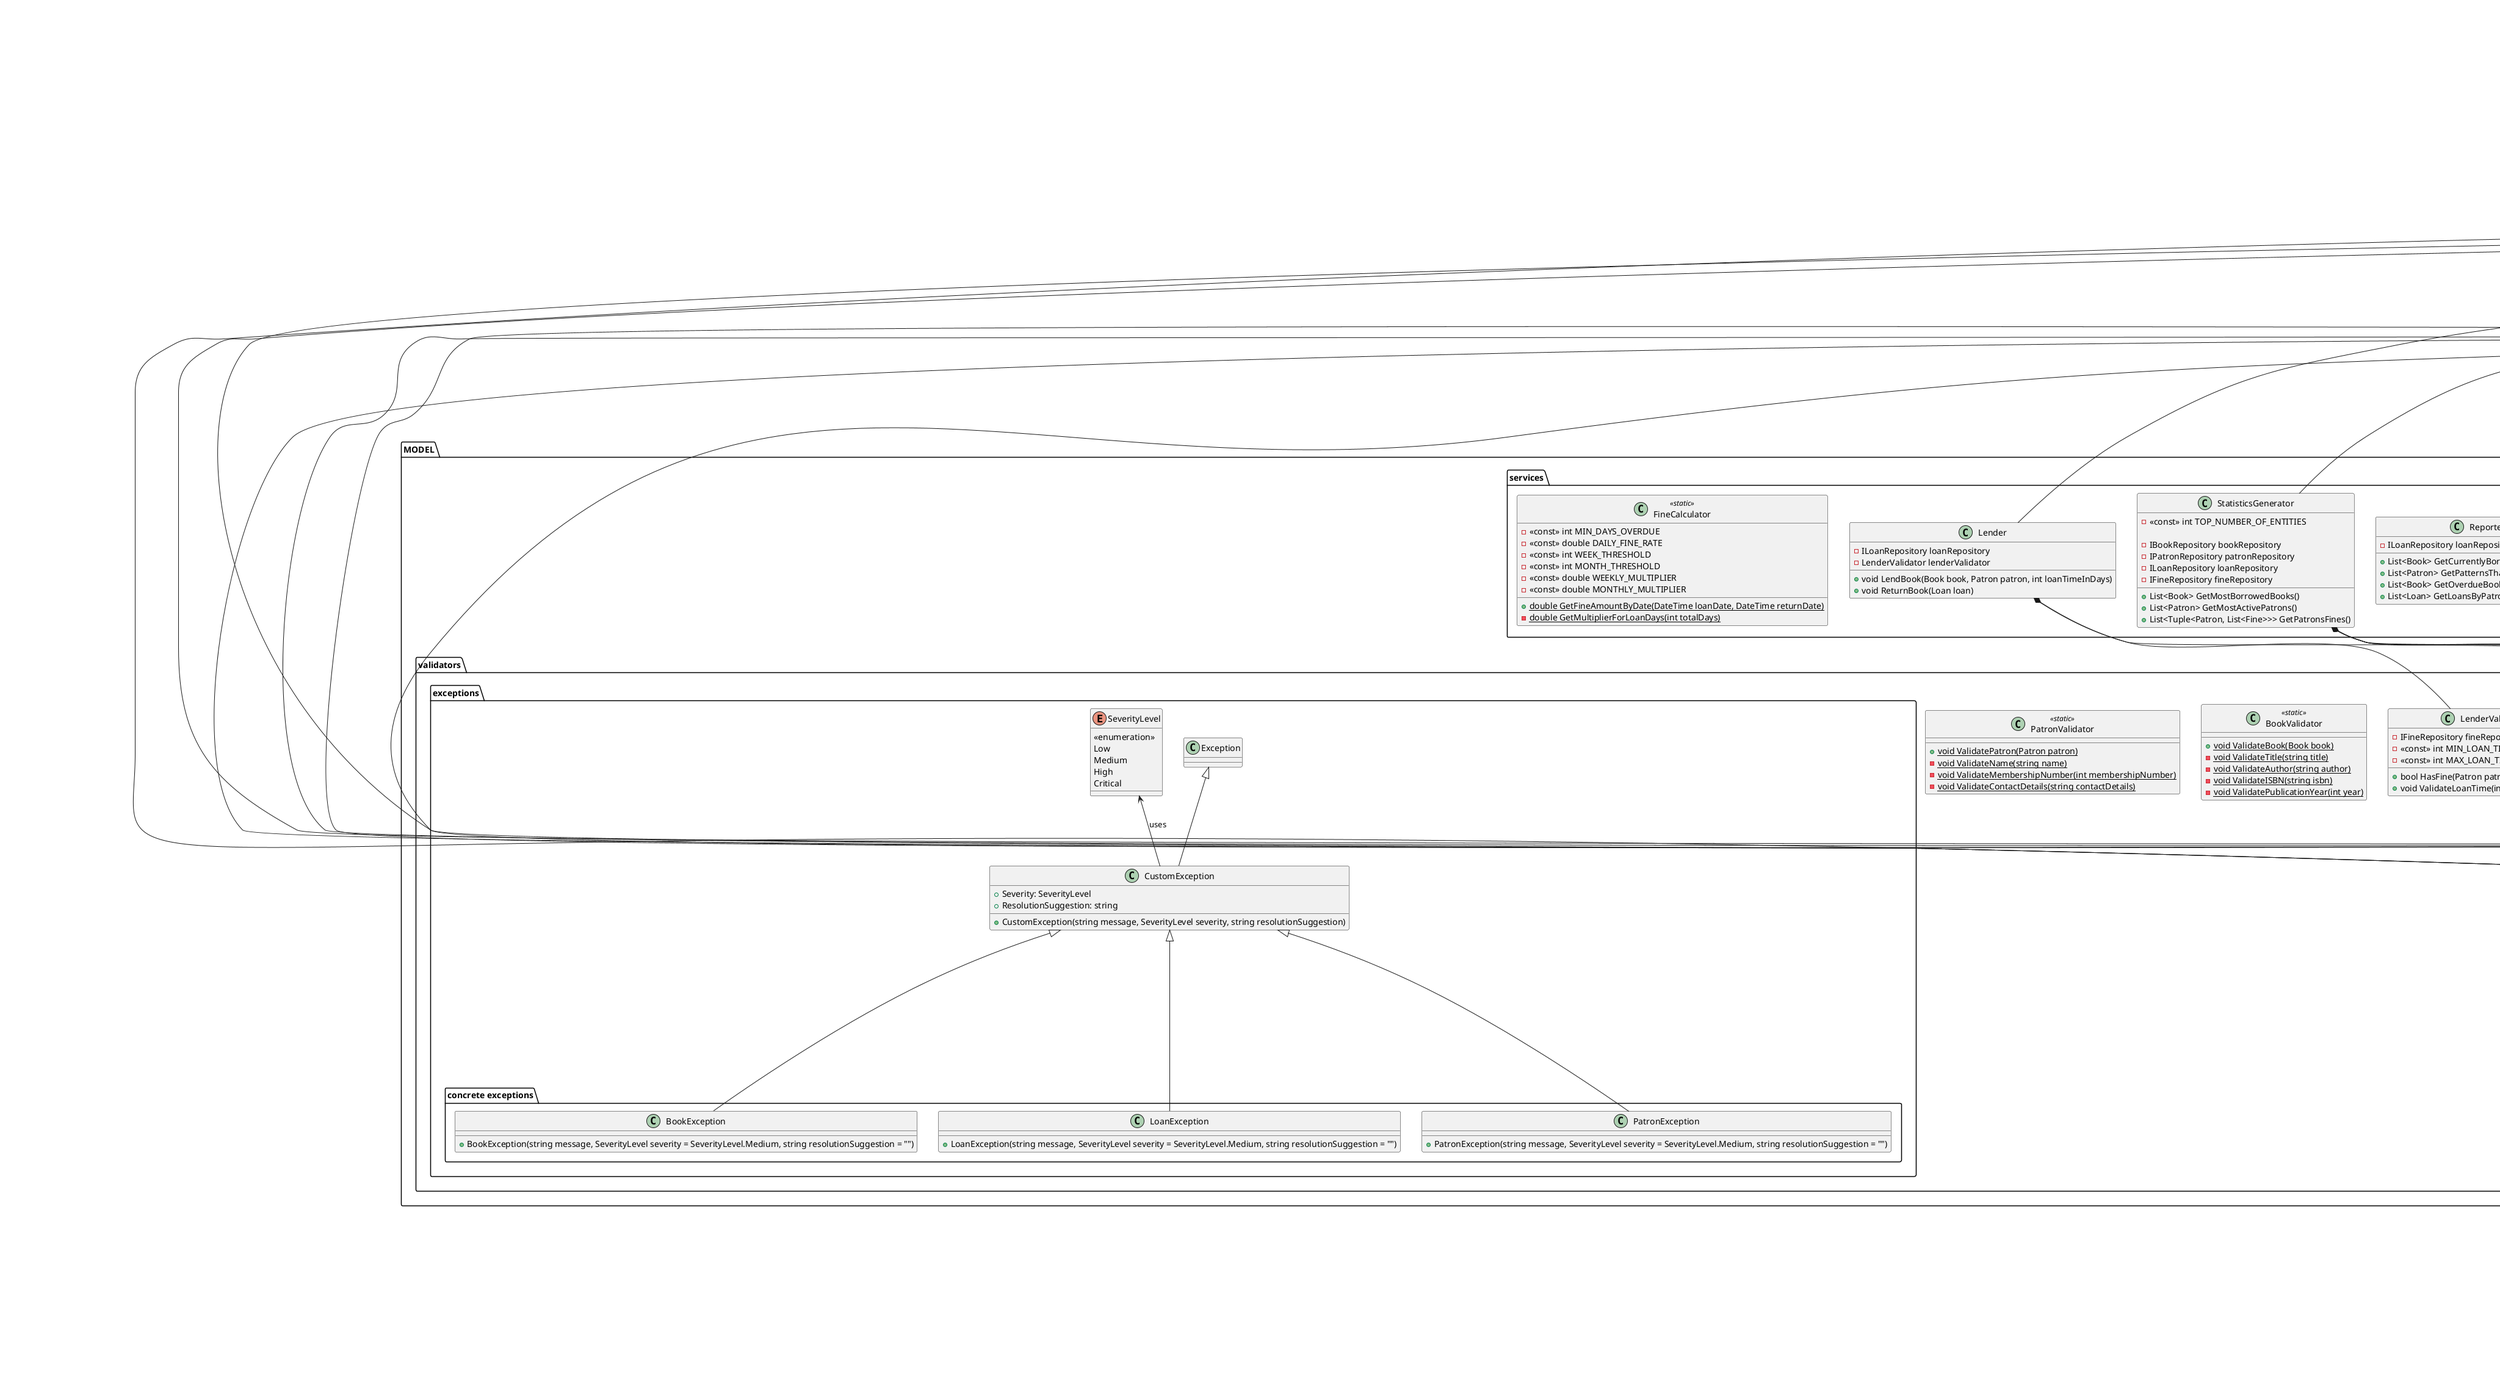 @startuml Luiggy Mamani - Library Management Systems

package "MODEL" {

    package "models" {
        abstract class EntityBase {
            +Guid Id
        }

        class Book extends EntityBase {
            +string Title
            +string Author
            +string ISBN
            +string Genre
            +int PublicationYear
        }

        class Patron extends EntityBase {
            +string Name
            +int MembershipNumber
            +string ContactDetails
        }

        class Loan extends EntityBase {
            +Book Book
            +Patron Patron
            +DateTime LoanDate
            +DateTime ReturnDate
            +bool WasReturn
        }

        class Fine extends EntityBase {
            +Loan Loan
            +double FineAmount
            +bool WasPayed
        }
    }

    package "repositories" {
        interface IRepository<T extends EntityBase> {
            +bool Save(T item)
            +bool Update(T item)
            +bool Delete(T item)
            +T GetById(Guid itemId)
            +List<T> GetAll()
        }

        abstract class BaseRepository <T extends EntityBase> implements IRepository<T> {
            +Dictionary<Guid, T> Data
            +bool Save(T item)
            +bool Update(T item)
            +bool Delete(T item)
            +T GetById(Guid itemId)
            +List<T> GetAll()
        }

        interface IBookRepository extends IRepository<Book> {
            +Book GetByTitle(string title)
            +Book GetByAuthor(string author)
            +Book GetByISBN(string ISBN)
            +List<Book> GetBooksByGenre(string genre)
        }

        class BookRepository extends BaseRepository<Book> implements IBookRepository {
            +Book GetByTitle(string title)
            +Book GetByAuthor(string author)
            +Book GetByISBN(string ISBN)
            +List<Book> GetBooksByGenre(string genre)
        }

        interface IPatronRepository extends IRepository<Patron> {
            +Patron GetByName(string name)
            +Patron GetByMembershipNumber(int membershipNumber)
        }

        class PatronRepository extends BaseRepository<Patron> implements IPatronRepository {
            +Patron GetByName(string name)
            +Patron GetByMembershipNumber(int membershipNumber)
        }

        interface ILoanRepository extends IRepository<Loan> {
            +List<Loan> GetCurrentlyLoads()
            +List<Loan> GetOverdueLoads()
            +List<Loan> GetLoansByPatron(Patron patron)
            +List<Loan> GetActiveLoansByPatron(Patron patron)
        }

        class LoanRepository extends BaseRepository<Loan> implements ILoanRepository {
            +List<Loan> GetCurrentlyLoads()
            +List<Loan> GetOverdueLoads()
            +List<Loan> GetLoansByPatron(Patron patron)
            +List<Loan> GetActiveLoansByPatron(Patron patron)
        }

        interface IFineRepository extends IRepository<Fine> {
            +Fine GetByLoan(Loan loan)
            +List<Fine> GetFinesByPatron(Patron patron)
            +List<Fine> GetActiveFines()
        }

        class FineRepository extends BaseRepository<Fine> implements IFineRepository {
            +Fine GetByLoan(Loan loan)
            +List<Fine> GetFinesByPatron(Patron patron)
            +List<Fine> GetActiveFines()
        }
    }

    package "validators" {

        package "exceptions" {
            enum SeverityLevel {
                <<enumeration>>
                Low
                Medium
                High
                Critical
            }

            package "concrete exceptions" {
                class BookException {
                    +BookException(string message, SeverityLevel severity = SeverityLevel.Medium, string resolutionSuggestion = "")
                }

                class LoanException {
                    +LoanException(string message, SeverityLevel severity = SeverityLevel.Medium, string resolutionSuggestion = "")
                }

                class PatronException {
                    +PatronException(string message, SeverityLevel severity = SeverityLevel.Medium, string resolutionSuggestion = "")
                }
            }

            class CustomException {
                +Severity: SeverityLevel
                +ResolutionSuggestion: string
                +CustomException(string message, SeverityLevel severity, string resolutionSuggestion)
            }

            Exception <|-- CustomException
            CustomException <|-- BookException
            CustomException <|-- LoanException
            CustomException <|-- PatronException

            SeverityLevel <-- CustomException : uses
        }

        class BookValidator <<static>> {
            +{static} void ValidateBook(Book book)
            - {static} void ValidateTitle(string title)
            - {static} void ValidateAuthor(string author)
            - {static} void ValidateISBN(string isbn)
            - {static} void ValidatePublicationYear(int year)
        }

        class PatronValidator <<static>> {
            +{static} void ValidatePatron(Patron patron)
            - {static} void ValidateName(string name)
            - {static} void ValidateMembershipNumber(int membershipNumber)
            - {static} void ValidateContactDetails(string contactDetails)
        }

        class LenderValidator {
            - IFineRepository fineRepository
            - <<const>> int MIN_LOAN_TIME
            - <<const>> int MAX_LOAN_TIME

            +bool HasFine(Patron patron)
            +void ValidateLoanTime(int loanTimeInDays)
        }
    
        LenderValidator *-- IFineRepository
    }

    package "services" {
        class StatisticsGenerator {
            - <<const>> int TOP_NUMBER_OF_ENTITIES

            - IBookRepository bookRepository
            - IPatronRepository patronRepository
            - ILoanRepository loanRepository
            - IFineRepository fineRepository

            +List<Book> GetMostBorrowedBooks()
            +List<Patron> GetMostActivePatrons()
            +List<Tuple<Patron, List<Fine>>> GetPatronsFines()
        }

        StatisticsGenerator *-- IBookRepository
        StatisticsGenerator *-- IPatronRepository
        StatisticsGenerator *-- ILoanRepository
        StatisticsGenerator *-- IFineRepository

        class Reporter {
            - ILoanRepository loanRepository

            +List<Book> GetCurrentlyBorrowedBooks()
            +List<Patron> GetPatternsThatBorrowedBooks()
            +List<Book> GetOverdueBooks()
            +List<Loan> GetLoansByPatron(Patron patron)
        }

        Reporter *-- ILoanRepository

        class Lender {
            - ILoanRepository loanRepository
            - LenderValidator lenderValidator

            +void LendBook(Book book, Patron patron, int loanTimeInDays)
            +void ReturnBook(Loan loan)
        }

        Lender *-- ILoanRepository
        Lender *-- LenderValidator

        class DebtManager {
            - ILoanRepository loanRepository
            - IFineRepository fineRepository

            - Fine CreateFine(Loan loan)
            +void CreateDebtsAutomatically()
            +void MarkAsPaid(Fine fine)
        }

        DebtManager *-- ILoanRepository
        DebtManager *-- IFineRepository

        class FineCalculator <<static>> {
            - <<const>> int MIN_DAYS_OVERDUE
            - <<const>> double DAILY_FINE_RATE
            - <<const>> int WEEK_THRESHOLD
            - <<const>> int MONTH_THRESHOLD
            - <<const>> double WEEKLY_MULTIPLIER
            - <<const>> double MONTHLY_MULTIPLIER

            +{static} double GetFineAmountByDate(DateTime loanDate, DateTime returnDate)
            - {static} double GetMultiplierForLoanDays(int totalDays)
        }
    }

}

package "VIEW" {

    package "renderers" {
        interface IMessageRenderer {
            +void {abstract} RenderSimpleMessage(message:string)
            +void {abstract} RenderSuccessMessage(message:string)
            +void {abstract} RenderErrorMessage(message:string)
            +void {abstract} RenderInfoMessage(message:string)
            +void {abstract} RenderIndicatorMessage(message:string)
            +void {abstract} RenderHighlightMessage(message:string)
        }

        class ConsoleMessageRenderer implements IMessageRenderer<string> {
            +void RenderSimpleMessage(string message)
            +void RenderErrorMessage(string message)
            +void RenderHighlightMessage(string message)
            +void RenderIndicatorMessage(string message)
            +void RenderInfoMessage(string message)
            +void RenderSuccessMessage(string message)
        }
        
        interface IResultRenderer<R> {
            +void RenderResult(R? result)
            +void RenderResults(List<R> results)
            +void RenderResultWith(R? result, S someElse)
        }

        class BookRenderer implements IResultRenderer<Book> {
        }

        class PatronRenderer implements IResultRenderer<Patron> {
        }

        class LoanRenderer implements IResultRenderer<Loan> {
        }

        class FineRenderer implements IResultRenderer<Fine> {
        }

    }

    package "receivers" {
        interface IReceiver<I> {
            I ReceiveInput()
        }

        class ConsoleReceiver implements IReceiver<string> {
            string ReceiveInput()
        }
    }

    package "utils" {
        class ConsoleFormatter <<static>> {
            -<<const>> string NEW_LINE
            -<<const>> string SINGLE_SPACE
            -<<const>> string BOLD
            -<<const>> string RED
            -<<const>> string YELLOW
            -<<const>> string GREEN
            -<<const>> string CYAN
            -<<const>> string RESET

            +{static} string AsAnError(string input)
            +{static} string AsAnInfo(string input)
            +{static} string AsSuccess(string input)
            +{static} string AsIndicator(string input)
            +{static} string AsAHighlight(string input)
        }
    }

    package "view changers" {
        enum MenuView {
            BOOK_HANDLER
            PATRON_HANDLER
            LOAN_MANAGER
            REPORT_MANAGER
            DEBT_MANAGER
        }

        abstract class AbstractViewChanger<I> {
            +MenuView currentView

            +void ChangeView(MenuView newView)
            +bool IsTheViewChanging(I inputReceived)
        }

        class ConsoleViewChanger extends AbstractViewChanger<string> {
            +bool IsTheViewChanging(string inputReceived)
            +void ChangeView(MenuView newView)
        }

        AbstractViewChanger o-- MenuView
    }
}

package "CONTROLLER" {

    interface IAppController {
        +void ExecuteInfinitely()
    }

    interface IExecutableHandler<I> {
        +void Execute(I inputReceived)
    }

    package "crud handlers" {

        interface IEntityCreator<T extends EntityBase, R> {
            +void TryToCreateEntity()
        }

        interface IEntityEliminator<T extends EntityBase, R> {
            +void TryToDeleteEntity()
        }

        interface IEntityRequester<T extends EntityBase> {
            +T? AskForEntity()
        }

        interface IEntityUpdater<T extends EntityBase, R> {
            +void TryToUpdateEntity()
        }

        class EntityCreatorByConsole<T extends EntityBase> implements IEntityCreator<T, string> {
            -IRepository<T> repository
            -IEntityRequester<T> requester
            -IMessageRenderer renderer

            +void TryToCreateEntity()
            -void RenderSaveStatus(bool wasSaved)
        }

        EntityCreatorByConsole *-- IRepository
        EntityCreatorByConsole *-- IEntityRequester
        EntityCreatorByConsole *-- IMessageRenderer

        class EntityEliminatorByConsole<T extends EntityBase> implements IEntityEliminator<T, string>{
            -IRepository<T> repository
            -IMessageRenderer renderer
            -EntitySelectorByConsole<T> entitySelector

            +void TryToDeleteEntity()
            -void RenderDeleteStatus(bool wasDeleted)
        }

        EntityEliminatorByConsole *-- IRepository
        EntityEliminatorByConsole *-- EntitySelectorByConsole
        EntityEliminatorByConsole *-- IMessageRenderer

        class EntityUpdaterByConsole<T extends EntityBase> implements IEntityUpdater<T, string> {
            -IRepository<T> repository
            -IEntityRequester<T> entityRequester
            -IMessageRenderer renderer
            -EntitySelectorByConsole<T> entitySelector

            +void TryToUpdateEntity()
            -void RenderDeleteStatus(bool wasUpdated)
        }

        EntityUpdaterByConsole *-- IRepository
        EntityUpdaterByConsole *-- EntitySelectorByConsole
        EntityUpdaterByConsole *-- IMessageRenderer
        EntityUpdaterByConsole *-- IEntityRequester

        class EntitySelectorByConsole<T extends EntityBase> {
            -IResultRenderer<T> renderer
            -IMessageRenderer renderer
            
            +T? TryToSelectAtLeastOne(List<T> entities)
            -T? SelectEntityByConsole(List<T> entities)
        }

        EntitySelectorByConsole *-- IResultRenderer
        EntitySelectorByConsole *-- IMessageRenderer

        class BookRequesterByConsole implements IEntityRequester<Book> {
            -IMessageRenderer renderer
            -IReceiver<string> receiver

            +Book? AskForEntity()
            -Book ReceiveBookByConsole()
            -int ReceiveYearAsNumber()
        }

        BookRequesterByConsole *-- IMessageRenderer
        BookRequesterByConsole *-- IReceiver

        class PatronRequesterByConsole implements IEntityRequester<Patron> {
            -IMessageRenderer renderer
            -IReceiver<string> receiver

            +Patron? AskForEntity()
            -Patron ReceivePatronByConsole()
            -int GetMembershipNumberAsNumber()
        }

        PatronRequesterByConsole *-- IMessageRenderer
        PatronRequesterByConsole *-- IReceiver

    }

    class BookControllerAsText implements IExecutableHandler<string> {
        -IBookRepository repository
        -IReceiver<string> receiver
        -IEntityCreator<Book, string> bookCreator
        -IEntityUpdater<Book, string> bookUpdater
        -IEntityEliminator<Book, string> bookEliminator
        -IMessageRenderer messageRenderer
        -IResultRenderer<Book> rendererBooks

        +void Execute(string inputReceived)
        -void FindBooksByGenre()
        -void FindBookByTitle()
        -void FindBookByAuthor()
        -void FindBookByISBN()
    }

    BookControllerAsText *-- IBookRepository
    BookControllerAsText *-- IReceiver
    BookControllerAsText *-- IEntityCreator
    BookControllerAsText *-- IEntityUpdater
    BookControllerAsText *-- IEntityEliminator
    BookControllerAsText *-- IMessageRenderer
    BookControllerAsText *-- IResultRenderer

    class PatronControllerAsText implements IExecutableHandler<string> {
        -IReceiver<string> receiver
        -IPatronRepository repository
        -IEntityCreator<Patron, string> patronCreator
        -IEntityUpdater<Patron, string> patronUpdater
        -IEntityEliminator<Patron, string> patronEliminator
        -IMessageRenderer messageRenderer
        -IResultRenderer<Patron> patronRenderer

        +void Execute(string inputReceived)
        -void FindPatronByName()
        -void FindPatronByMembershipNumber()
    }

    PatronControllerAsText *-- IReceiver
    PatronControllerAsText *-- IPatronRepository
    PatronControllerAsText *-- IEntityCreator
    PatronControllerAsText *-- IEntityUpdater
    PatronControllerAsText *-- IEntityEliminator
    PatronControllerAsText *-- IMessageRenderer
    PatronControllerAsText *-- IResultRenderer

    class LoanControllerAsText implements IExecutableHandler<string> {
        -Lender lender
        -IReceiver<string> receiver
        -ILoanRepository loanRepository
        -IPatronRepository patronRepository
        -IBookRepository bookRepository
        -IMessageRenderer messageRenderer
        -EntitySelectorByConsole<Patron> patronSelector
        -EntitySelectorByConsole<Book> bookSelector

        +void Execute(string inputReceived)
        -bool TheBookWasFound(Book? book)
        -bool ThePatronWasFound(Patron? patron)
        -void ReturnBook()
        -void LendBook()
    }

    LoanControllerAsText *-- Lender
    LoanControllerAsText *-- IReceiver
    LoanControllerAsText *-- ILoanRepository
    LoanControllerAsText *-- IPatronRepository
    LoanControllerAsText *-- IBookRepository
    LoanControllerAsText *-- IMessageRenderer
    LoanControllerAsText *-- EntitySelectorByConsole

    class ReporterControllerAsText implements IExecutableHandler<string> {
        -Reporter reporter
        -StatisticsGenerator statisticsGenerator
        -IPatronRepository patronRepository
        -IMessageRenderer messageRenderer
        -IResultRenderer<Book> bookRenderer
        -IResultRenderer<Patron> patronRenderer
        -IResultRenderer<Loan> loanRenderer
        -EntitySelectorByConsole<Patron> patronSelector

        +void Execute(string inputReceived)
        +void ShowOverdueBooks()
        +void ShowCurrentlyBorrowedBooks()
        +void ShowCurrentLoansByPatron()
        +void ShowLoansByPatron()
        +void ShowMostBorrowedBooks()
        +void ShowMostActivePatrons()
        +void ShowPatronsFines()
    }

    ReporterControllerAsText *-- Reporter
    ReporterControllerAsText *-- StatisticsGenerator
    ReporterControllerAsText *-- IPatronRepository
    ReporterControllerAsText *-- IMessageRenderer
    ReporterControllerAsText *-- IResultRenderer
    ReporterControllerAsText *-- EntitySelectorByConsole

    class FineControllerAsText implements IExecutableHandler<string> {
        -DebtManager debtManager
        -IFineRepository fineRepository
        -IMessageRenderer messageRenderer
        -IResultRenderer<Fine> fineRenderer
        -EntitySelectorByConsole<Fine> fineSelector

        +void Execute(string inputReceived)
        +void ShowFines()
        +void ShowActiveFines()
        -void MarkAsPaid()
    }

    FineControllerAsText *-- DebtManager
    FineControllerAsText *-- IFineRepository
    FineControllerAsText *-- IMessageRenderer
    FineControllerAsText *-- IResultRenderer
    FineControllerAsText *-- EntitySelectorByConsole

    class AppControllerAsText implements IAppController {
        -IExecutableHandler<string>? currentHandler

        -AbstractViewChanger<string> viewChanger
        -IReceiver<string> receiver
        -IMessageRenderer messageRenderer
        -Dictionary<MenuView, IExecutableHandler<string>> controllers

        -void Execute(string inputReceived)
        -void SelectInitView()
        -void ChangeView(string input)
        +void ExecuteInfinitely()
        -void ShowWelcome()
    }

    AppControllerAsText *-- AbstractViewChanger
    AppControllerAsText *-- IReceiver
    AppControllerAsText *-- IMessageRenderer

}

@enduml
